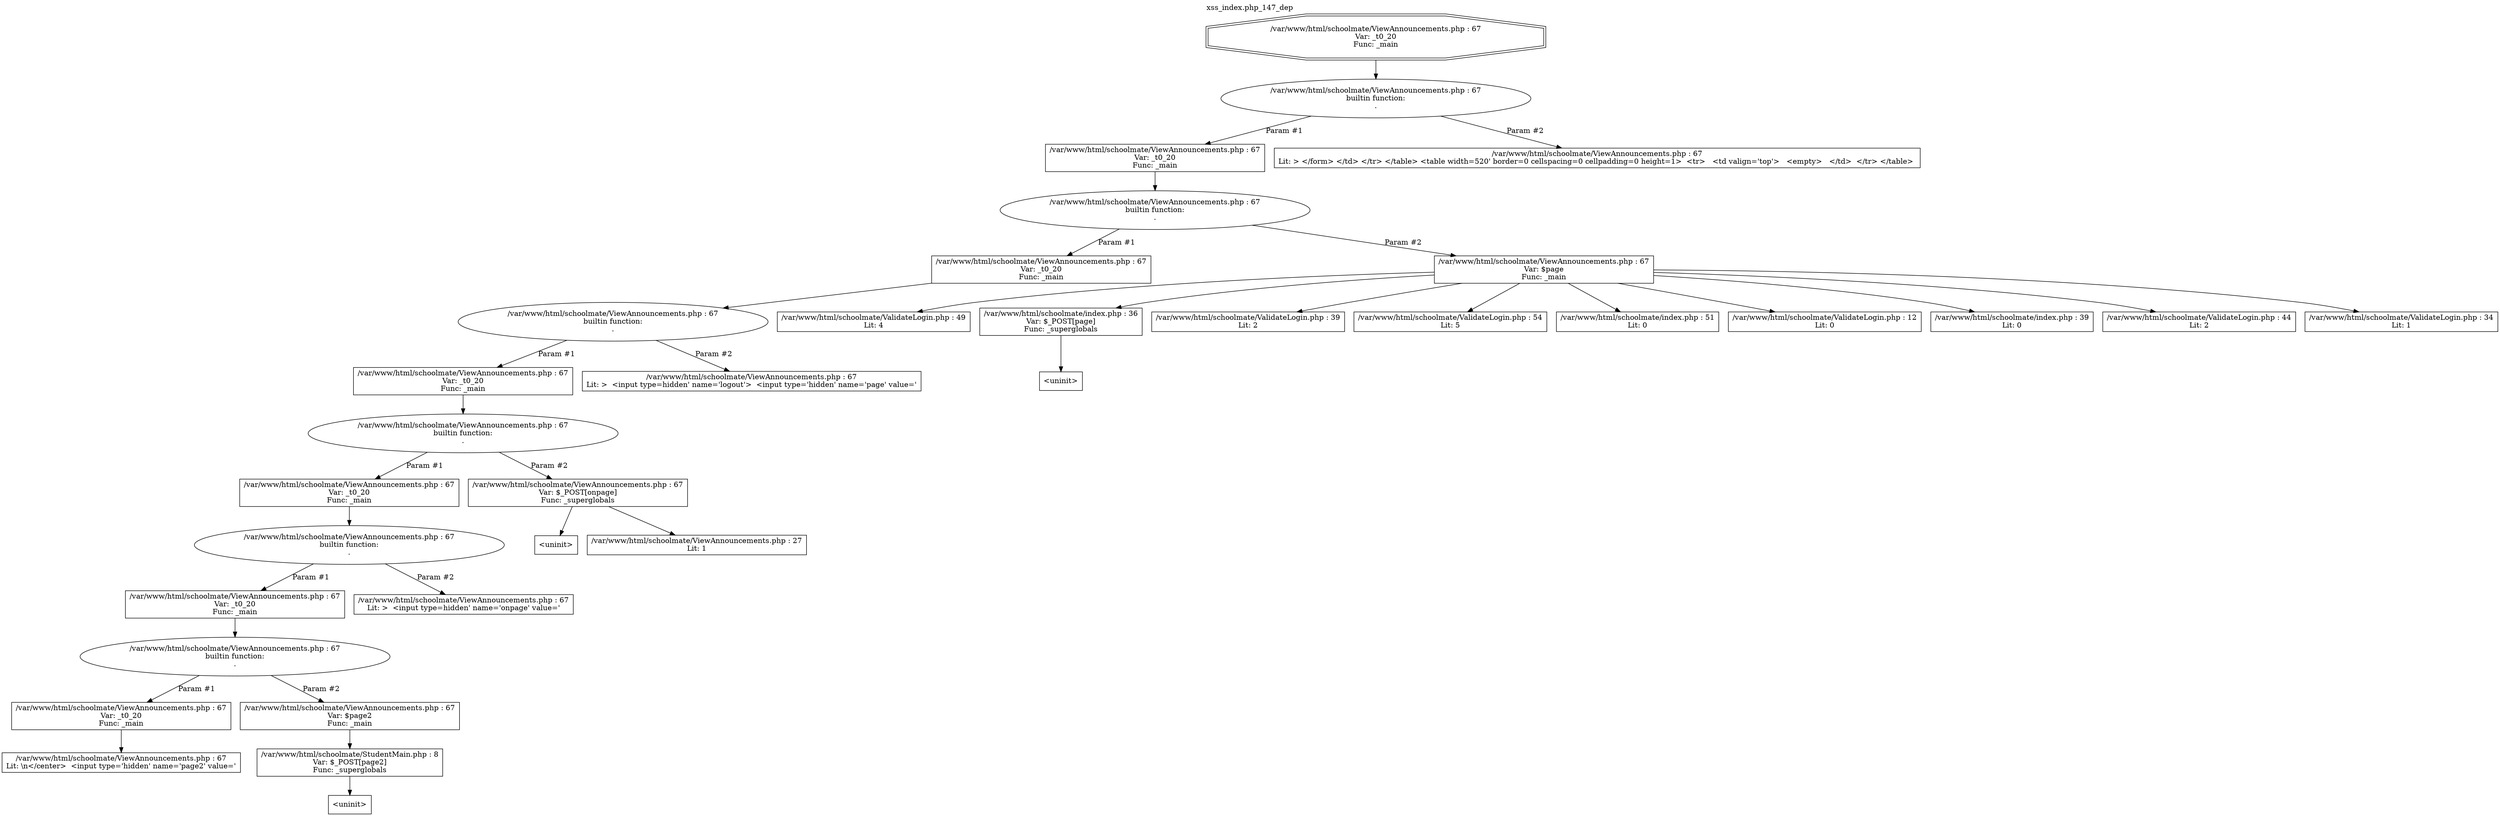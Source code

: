 digraph cfg {
  label="xss_index.php_147_dep";
  labelloc=t;
  n1 [shape=doubleoctagon, label="/var/www/html/schoolmate/ViewAnnouncements.php : 67\nVar: _t0_20\nFunc: _main\n"];
  n2 [shape=ellipse, label="/var/www/html/schoolmate/ViewAnnouncements.php : 67\nbuiltin function:\n.\n"];
  n3 [shape=box, label="/var/www/html/schoolmate/ViewAnnouncements.php : 67\nVar: _t0_20\nFunc: _main\n"];
  n4 [shape=ellipse, label="/var/www/html/schoolmate/ViewAnnouncements.php : 67\nbuiltin function:\n.\n"];
  n5 [shape=box, label="/var/www/html/schoolmate/ViewAnnouncements.php : 67\nVar: _t0_20\nFunc: _main\n"];
  n6 [shape=ellipse, label="/var/www/html/schoolmate/ViewAnnouncements.php : 67\nbuiltin function:\n.\n"];
  n7 [shape=box, label="/var/www/html/schoolmate/ViewAnnouncements.php : 67\nVar: _t0_20\nFunc: _main\n"];
  n8 [shape=ellipse, label="/var/www/html/schoolmate/ViewAnnouncements.php : 67\nbuiltin function:\n.\n"];
  n9 [shape=box, label="/var/www/html/schoolmate/ViewAnnouncements.php : 67\nVar: _t0_20\nFunc: _main\n"];
  n10 [shape=ellipse, label="/var/www/html/schoolmate/ViewAnnouncements.php : 67\nbuiltin function:\n.\n"];
  n11 [shape=box, label="/var/www/html/schoolmate/ViewAnnouncements.php : 67\nVar: _t0_20\nFunc: _main\n"];
  n12 [shape=ellipse, label="/var/www/html/schoolmate/ViewAnnouncements.php : 67\nbuiltin function:\n.\n"];
  n13 [shape=box, label="/var/www/html/schoolmate/ViewAnnouncements.php : 67\nVar: _t0_20\nFunc: _main\n"];
  n14 [shape=box, label="/var/www/html/schoolmate/ViewAnnouncements.php : 67\nLit: \\n</center>  <input type='hidden' name='page2' value='\n"];
  n15 [shape=box, label="/var/www/html/schoolmate/ViewAnnouncements.php : 67\nVar: $page2\nFunc: _main\n"];
  n16 [shape=box, label="/var/www/html/schoolmate/StudentMain.php : 8\nVar: $_POST[page2]\nFunc: _superglobals\n"];
  n17 [shape=box, label="<uninit>"];
  n18 [shape=box, label="/var/www/html/schoolmate/ViewAnnouncements.php : 67\nLit: >  <input type=hidden' name='onpage' value='\n"];
  n19 [shape=box, label="/var/www/html/schoolmate/ViewAnnouncements.php : 67\nVar: $_POST[onpage]\nFunc: _superglobals\n"];
  n20 [shape=box, label="<uninit>"];
  n21 [shape=box, label="/var/www/html/schoolmate/ViewAnnouncements.php : 27\nLit: 1\n"];
  n22 [shape=box, label="/var/www/html/schoolmate/ViewAnnouncements.php : 67\nLit: >  <input type=hidden' name='logout'>  <input type='hidden' name='page' value='\n"];
  n23 [shape=box, label="/var/www/html/schoolmate/ViewAnnouncements.php : 67\nVar: $page\nFunc: _main\n"];
  n24 [shape=box, label="/var/www/html/schoolmate/ValidateLogin.php : 49\nLit: 4\n"];
  n25 [shape=box, label="/var/www/html/schoolmate/index.php : 36\nVar: $_POST[page]\nFunc: _superglobals\n"];
  n26 [shape=box, label="<uninit>"];
  n27 [shape=box, label="/var/www/html/schoolmate/ValidateLogin.php : 39\nLit: 2\n"];
  n28 [shape=box, label="/var/www/html/schoolmate/ValidateLogin.php : 54\nLit: 5\n"];
  n29 [shape=box, label="/var/www/html/schoolmate/index.php : 51\nLit: 0\n"];
  n30 [shape=box, label="/var/www/html/schoolmate/ValidateLogin.php : 12\nLit: 0\n"];
  n31 [shape=box, label="/var/www/html/schoolmate/index.php : 39\nLit: 0\n"];
  n32 [shape=box, label="/var/www/html/schoolmate/ValidateLogin.php : 44\nLit: 2\n"];
  n33 [shape=box, label="/var/www/html/schoolmate/ValidateLogin.php : 34\nLit: 1\n"];
  n34 [shape=box, label="/var/www/html/schoolmate/ViewAnnouncements.php : 67\nLit: > </form> </td> </tr> </table> <table width=520' border=0 cellspacing=0 cellpadding=0 height=1>  <tr>   <td valign='top'>   <empty>   </td>  </tr> </table> \n"];
  n1 -> n2;
  n3 -> n4;
  n5 -> n6;
  n7 -> n8;
  n9 -> n10;
  n11 -> n12;
  n13 -> n14;
  n12 -> n13[label="Param #1"];
  n12 -> n15[label="Param #2"];
  n16 -> n17;
  n15 -> n16;
  n10 -> n11[label="Param #1"];
  n10 -> n18[label="Param #2"];
  n8 -> n9[label="Param #1"];
  n8 -> n19[label="Param #2"];
  n19 -> n20;
  n19 -> n21;
  n6 -> n7[label="Param #1"];
  n6 -> n22[label="Param #2"];
  n4 -> n5[label="Param #1"];
  n4 -> n23[label="Param #2"];
  n23 -> n24;
  n23 -> n25;
  n23 -> n27;
  n23 -> n28;
  n23 -> n29;
  n23 -> n30;
  n23 -> n31;
  n23 -> n32;
  n23 -> n33;
  n25 -> n26;
  n2 -> n3[label="Param #1"];
  n2 -> n34[label="Param #2"];
}
